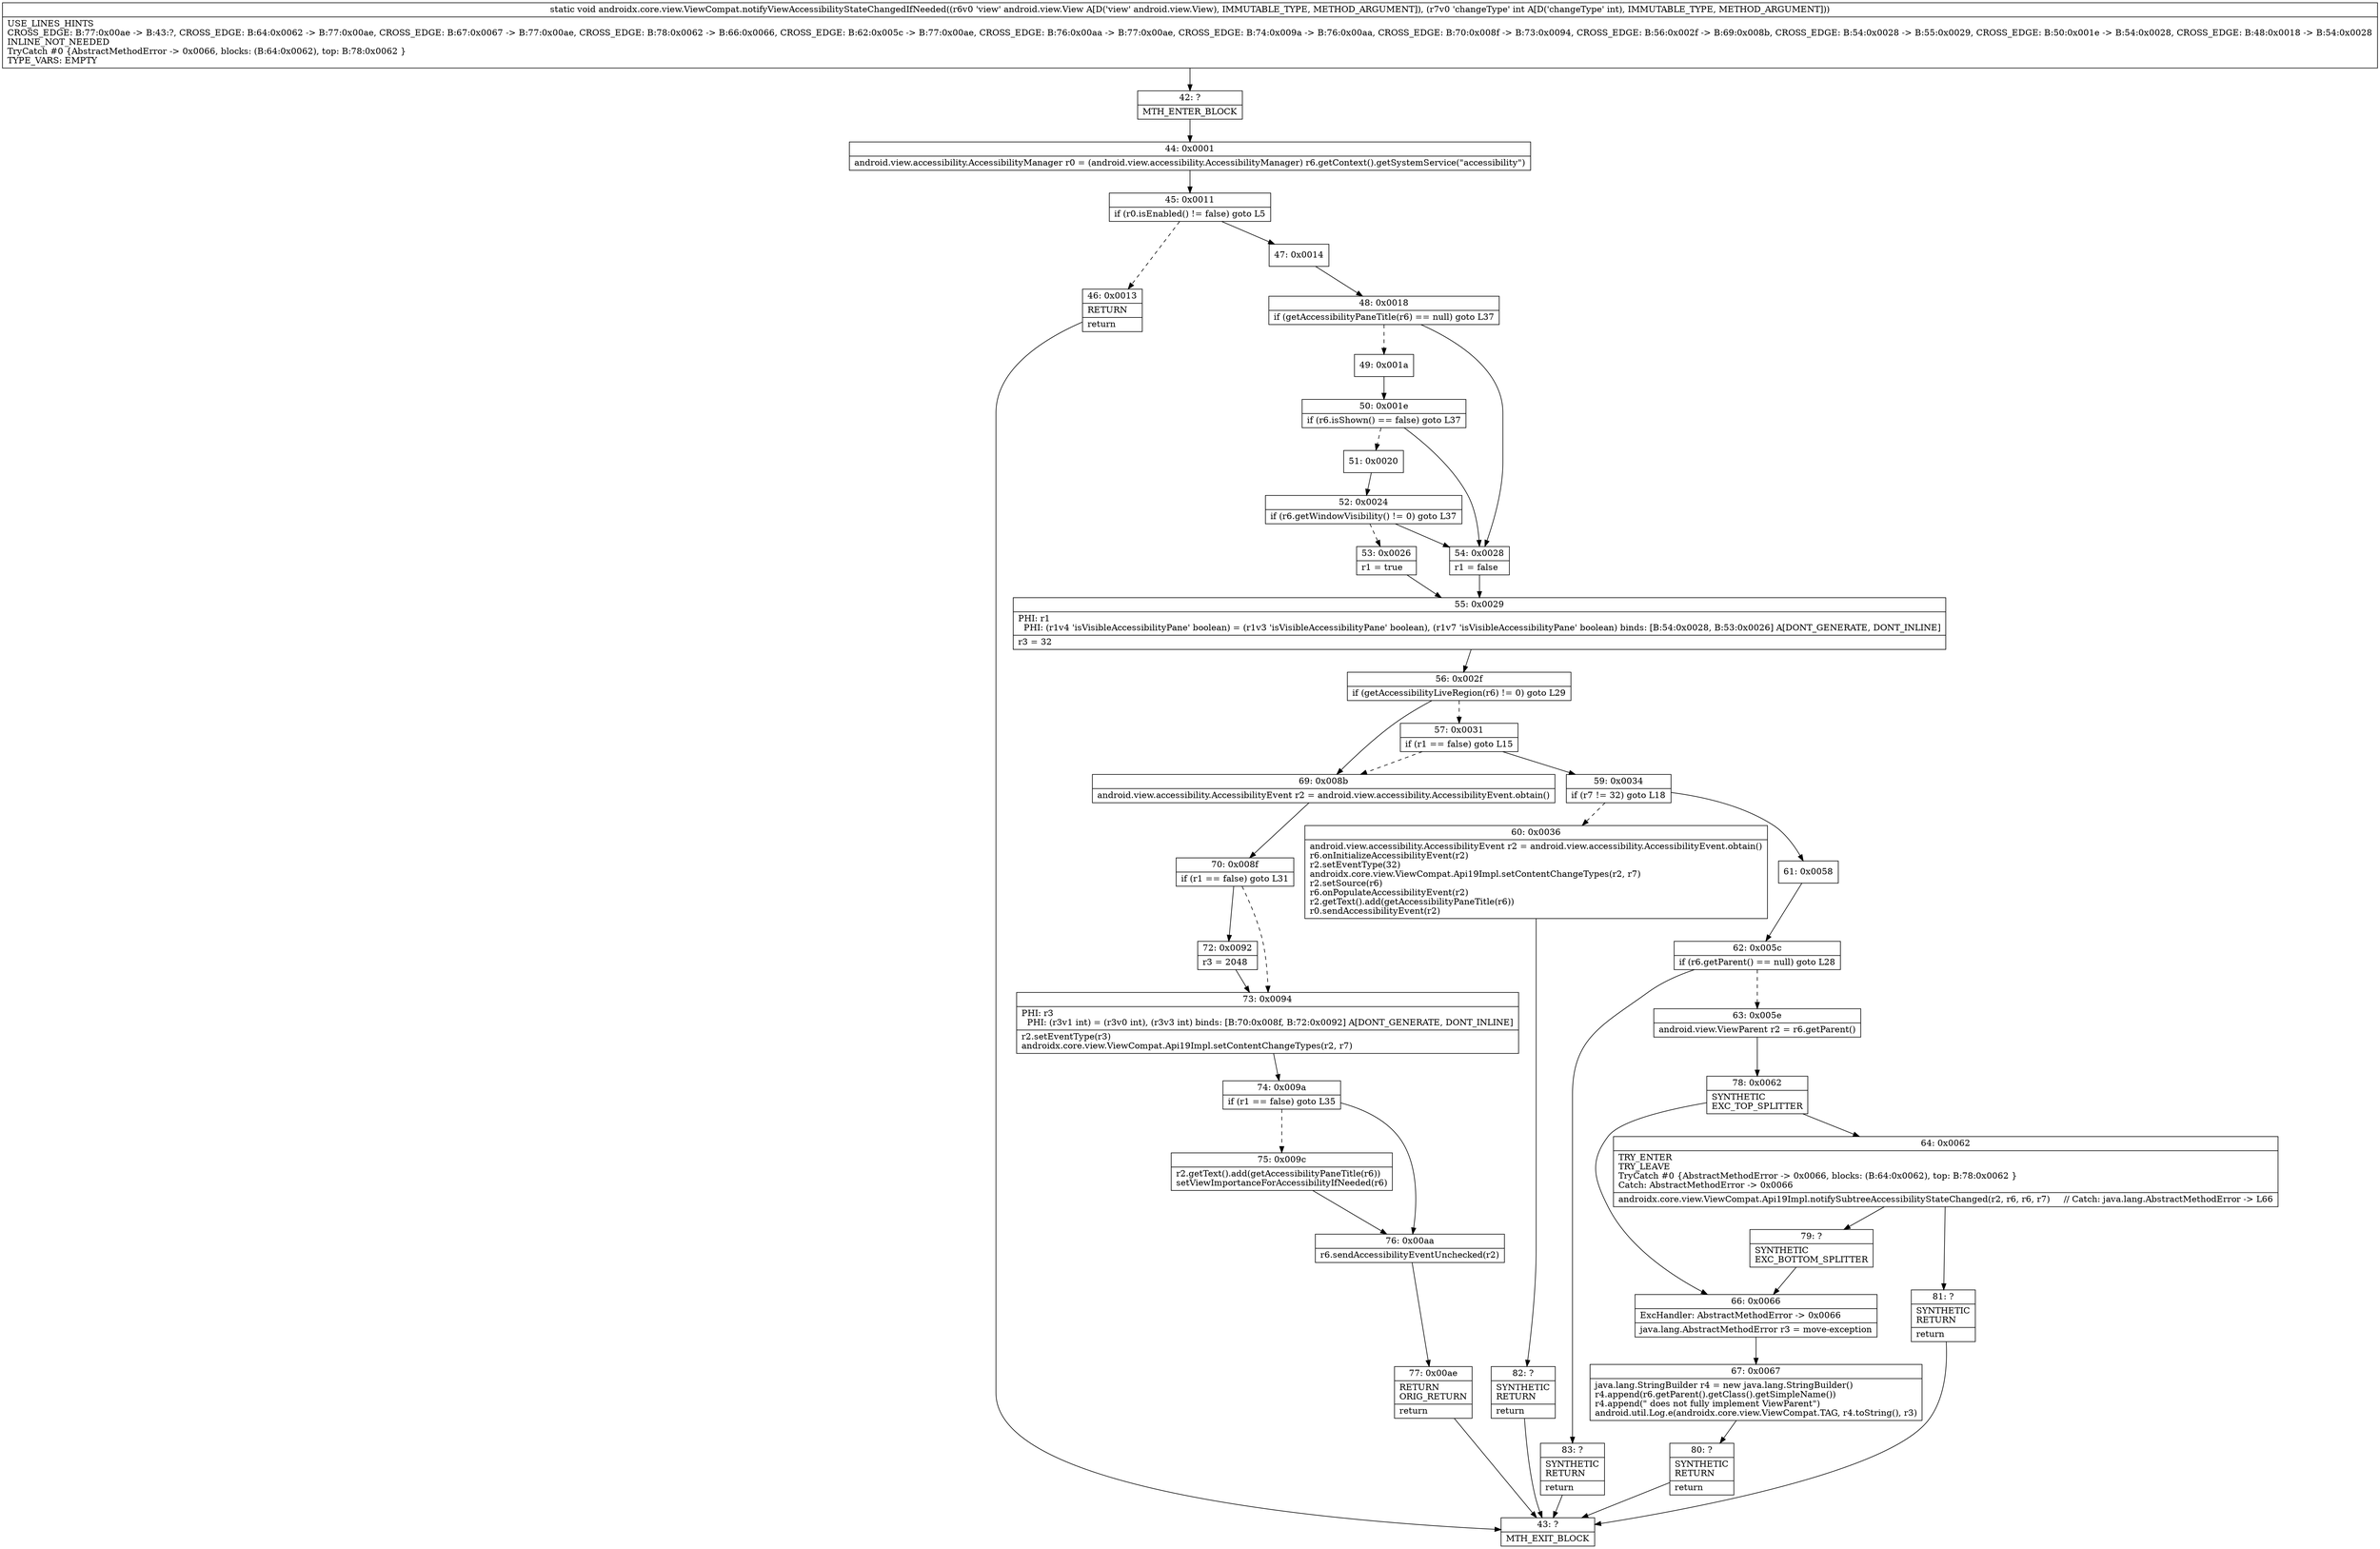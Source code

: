 digraph "CFG forandroidx.core.view.ViewCompat.notifyViewAccessibilityStateChangedIfNeeded(Landroid\/view\/View;I)V" {
Node_42 [shape=record,label="{42\:\ ?|MTH_ENTER_BLOCK\l}"];
Node_44 [shape=record,label="{44\:\ 0x0001|android.view.accessibility.AccessibilityManager r0 = (android.view.accessibility.AccessibilityManager) r6.getContext().getSystemService(\"accessibility\")\l}"];
Node_45 [shape=record,label="{45\:\ 0x0011|if (r0.isEnabled() != false) goto L5\l}"];
Node_46 [shape=record,label="{46\:\ 0x0013|RETURN\l|return\l}"];
Node_43 [shape=record,label="{43\:\ ?|MTH_EXIT_BLOCK\l}"];
Node_47 [shape=record,label="{47\:\ 0x0014}"];
Node_48 [shape=record,label="{48\:\ 0x0018|if (getAccessibilityPaneTitle(r6) == null) goto L37\l}"];
Node_49 [shape=record,label="{49\:\ 0x001a}"];
Node_50 [shape=record,label="{50\:\ 0x001e|if (r6.isShown() == false) goto L37\l}"];
Node_51 [shape=record,label="{51\:\ 0x0020}"];
Node_52 [shape=record,label="{52\:\ 0x0024|if (r6.getWindowVisibility() != 0) goto L37\l}"];
Node_53 [shape=record,label="{53\:\ 0x0026|r1 = true\l}"];
Node_55 [shape=record,label="{55\:\ 0x0029|PHI: r1 \l  PHI: (r1v4 'isVisibleAccessibilityPane' boolean) = (r1v3 'isVisibleAccessibilityPane' boolean), (r1v7 'isVisibleAccessibilityPane' boolean) binds: [B:54:0x0028, B:53:0x0026] A[DONT_GENERATE, DONT_INLINE]\l|r3 = 32\l}"];
Node_56 [shape=record,label="{56\:\ 0x002f|if (getAccessibilityLiveRegion(r6) != 0) goto L29\l}"];
Node_57 [shape=record,label="{57\:\ 0x0031|if (r1 == false) goto L15\l}"];
Node_59 [shape=record,label="{59\:\ 0x0034|if (r7 != 32) goto L18\l}"];
Node_60 [shape=record,label="{60\:\ 0x0036|android.view.accessibility.AccessibilityEvent r2 = android.view.accessibility.AccessibilityEvent.obtain()\lr6.onInitializeAccessibilityEvent(r2)\lr2.setEventType(32)\landroidx.core.view.ViewCompat.Api19Impl.setContentChangeTypes(r2, r7)\lr2.setSource(r6)\lr6.onPopulateAccessibilityEvent(r2)\lr2.getText().add(getAccessibilityPaneTitle(r6))\lr0.sendAccessibilityEvent(r2)\l}"];
Node_82 [shape=record,label="{82\:\ ?|SYNTHETIC\lRETURN\l|return\l}"];
Node_61 [shape=record,label="{61\:\ 0x0058}"];
Node_62 [shape=record,label="{62\:\ 0x005c|if (r6.getParent() == null) goto L28\l}"];
Node_63 [shape=record,label="{63\:\ 0x005e|android.view.ViewParent r2 = r6.getParent()\l}"];
Node_78 [shape=record,label="{78\:\ 0x0062|SYNTHETIC\lEXC_TOP_SPLITTER\l}"];
Node_64 [shape=record,label="{64\:\ 0x0062|TRY_ENTER\lTRY_LEAVE\lTryCatch #0 \{AbstractMethodError \-\> 0x0066, blocks: (B:64:0x0062), top: B:78:0x0062 \}\lCatch: AbstractMethodError \-\> 0x0066\l|androidx.core.view.ViewCompat.Api19Impl.notifySubtreeAccessibilityStateChanged(r2, r6, r6, r7)     \/\/ Catch: java.lang.AbstractMethodError \-\> L66\l}"];
Node_79 [shape=record,label="{79\:\ ?|SYNTHETIC\lEXC_BOTTOM_SPLITTER\l}"];
Node_81 [shape=record,label="{81\:\ ?|SYNTHETIC\lRETURN\l|return\l}"];
Node_66 [shape=record,label="{66\:\ 0x0066|ExcHandler: AbstractMethodError \-\> 0x0066\l|java.lang.AbstractMethodError r3 = move\-exception\l}"];
Node_67 [shape=record,label="{67\:\ 0x0067|java.lang.StringBuilder r4 = new java.lang.StringBuilder()\lr4.append(r6.getParent().getClass().getSimpleName())\lr4.append(\" does not fully implement ViewParent\")\landroid.util.Log.e(androidx.core.view.ViewCompat.TAG, r4.toString(), r3)\l}"];
Node_80 [shape=record,label="{80\:\ ?|SYNTHETIC\lRETURN\l|return\l}"];
Node_83 [shape=record,label="{83\:\ ?|SYNTHETIC\lRETURN\l|return\l}"];
Node_69 [shape=record,label="{69\:\ 0x008b|android.view.accessibility.AccessibilityEvent r2 = android.view.accessibility.AccessibilityEvent.obtain()\l}"];
Node_70 [shape=record,label="{70\:\ 0x008f|if (r1 == false) goto L31\l}"];
Node_72 [shape=record,label="{72\:\ 0x0092|r3 = 2048\l}"];
Node_73 [shape=record,label="{73\:\ 0x0094|PHI: r3 \l  PHI: (r3v1 int) = (r3v0 int), (r3v3 int) binds: [B:70:0x008f, B:72:0x0092] A[DONT_GENERATE, DONT_INLINE]\l|r2.setEventType(r3)\landroidx.core.view.ViewCompat.Api19Impl.setContentChangeTypes(r2, r7)\l}"];
Node_74 [shape=record,label="{74\:\ 0x009a|if (r1 == false) goto L35\l}"];
Node_75 [shape=record,label="{75\:\ 0x009c|r2.getText().add(getAccessibilityPaneTitle(r6))\lsetViewImportanceForAccessibilityIfNeeded(r6)\l}"];
Node_76 [shape=record,label="{76\:\ 0x00aa|r6.sendAccessibilityEventUnchecked(r2)\l}"];
Node_77 [shape=record,label="{77\:\ 0x00ae|RETURN\lORIG_RETURN\l|return\l}"];
Node_54 [shape=record,label="{54\:\ 0x0028|r1 = false\l}"];
MethodNode[shape=record,label="{static void androidx.core.view.ViewCompat.notifyViewAccessibilityStateChangedIfNeeded((r6v0 'view' android.view.View A[D('view' android.view.View), IMMUTABLE_TYPE, METHOD_ARGUMENT]), (r7v0 'changeType' int A[D('changeType' int), IMMUTABLE_TYPE, METHOD_ARGUMENT]))  | USE_LINES_HINTS\lCROSS_EDGE: B:77:0x00ae \-\> B:43:?, CROSS_EDGE: B:64:0x0062 \-\> B:77:0x00ae, CROSS_EDGE: B:67:0x0067 \-\> B:77:0x00ae, CROSS_EDGE: B:78:0x0062 \-\> B:66:0x0066, CROSS_EDGE: B:62:0x005c \-\> B:77:0x00ae, CROSS_EDGE: B:76:0x00aa \-\> B:77:0x00ae, CROSS_EDGE: B:74:0x009a \-\> B:76:0x00aa, CROSS_EDGE: B:70:0x008f \-\> B:73:0x0094, CROSS_EDGE: B:56:0x002f \-\> B:69:0x008b, CROSS_EDGE: B:54:0x0028 \-\> B:55:0x0029, CROSS_EDGE: B:50:0x001e \-\> B:54:0x0028, CROSS_EDGE: B:48:0x0018 \-\> B:54:0x0028\lINLINE_NOT_NEEDED\lTryCatch #0 \{AbstractMethodError \-\> 0x0066, blocks: (B:64:0x0062), top: B:78:0x0062 \}\lTYPE_VARS: EMPTY\l}"];
MethodNode -> Node_42;Node_42 -> Node_44;
Node_44 -> Node_45;
Node_45 -> Node_46[style=dashed];
Node_45 -> Node_47;
Node_46 -> Node_43;
Node_47 -> Node_48;
Node_48 -> Node_49[style=dashed];
Node_48 -> Node_54;
Node_49 -> Node_50;
Node_50 -> Node_51[style=dashed];
Node_50 -> Node_54;
Node_51 -> Node_52;
Node_52 -> Node_53[style=dashed];
Node_52 -> Node_54;
Node_53 -> Node_55;
Node_55 -> Node_56;
Node_56 -> Node_57[style=dashed];
Node_56 -> Node_69;
Node_57 -> Node_59;
Node_57 -> Node_69[style=dashed];
Node_59 -> Node_60[style=dashed];
Node_59 -> Node_61;
Node_60 -> Node_82;
Node_82 -> Node_43;
Node_61 -> Node_62;
Node_62 -> Node_63[style=dashed];
Node_62 -> Node_83;
Node_63 -> Node_78;
Node_78 -> Node_64;
Node_78 -> Node_66;
Node_64 -> Node_79;
Node_64 -> Node_81;
Node_79 -> Node_66;
Node_81 -> Node_43;
Node_66 -> Node_67;
Node_67 -> Node_80;
Node_80 -> Node_43;
Node_83 -> Node_43;
Node_69 -> Node_70;
Node_70 -> Node_72;
Node_70 -> Node_73[style=dashed];
Node_72 -> Node_73;
Node_73 -> Node_74;
Node_74 -> Node_75[style=dashed];
Node_74 -> Node_76;
Node_75 -> Node_76;
Node_76 -> Node_77;
Node_77 -> Node_43;
Node_54 -> Node_55;
}

